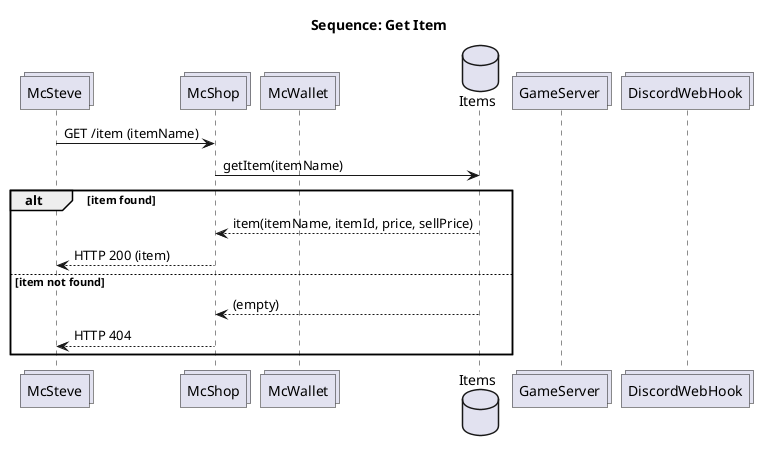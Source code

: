 @startuml sequence_get-item

title Sequence: Get Item

collections McSteve
collections McShop
collections McWallet
database Items
collections GameServer
collections DiscordWebHook

McSteve -> McShop: GET /item (itemName)
McShop -> Items: getItem(itemName)
alt item found
    McShop <-- Items: item(itemName, itemId, price, sellPrice)
    McSteve <-- McShop: HTTP 200 (item)
else item not found
    McShop <-- Items: (empty)
    McSteve <-- McShop: HTTP 404
end

@enduml